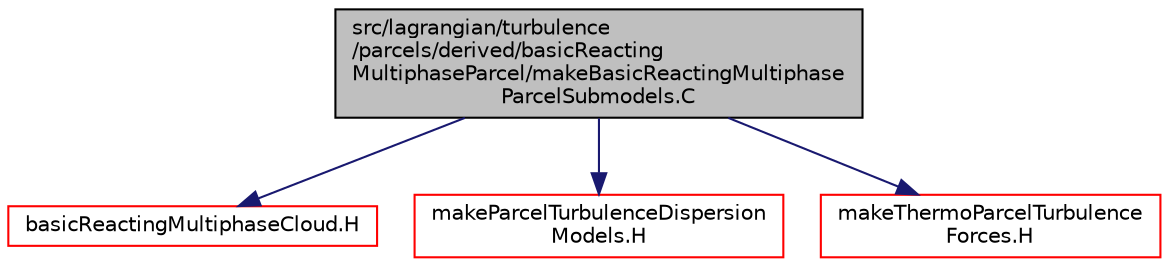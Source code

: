 digraph "src/lagrangian/turbulence/parcels/derived/basicReactingMultiphaseParcel/makeBasicReactingMultiphaseParcelSubmodels.C"
{
  bgcolor="transparent";
  edge [fontname="Helvetica",fontsize="10",labelfontname="Helvetica",labelfontsize="10"];
  node [fontname="Helvetica",fontsize="10",shape=record];
  Node0 [label="src/lagrangian/turbulence\l/parcels/derived/basicReacting\lMultiphaseParcel/makeBasicReactingMultiphase\lParcelSubmodels.C",height=0.2,width=0.4,color="black", fillcolor="grey75", style="filled", fontcolor="black"];
  Node0 -> Node1 [color="midnightblue",fontsize="10",style="solid",fontname="Helvetica"];
  Node1 [label="basicReactingMultiphaseCloud.H",height=0.2,width=0.4,color="red",URL="$a05852.html"];
  Node0 -> Node465 [color="midnightblue",fontsize="10",style="solid",fontname="Helvetica"];
  Node465 [label="makeParcelTurbulenceDispersion\lModels.H",height=0.2,width=0.4,color="red",URL="$a07484.html"];
  Node0 -> Node470 [color="midnightblue",fontsize="10",style="solid",fontname="Helvetica"];
  Node470 [label="makeThermoParcelTurbulence\lForces.H",height=0.2,width=0.4,color="red",URL="$a07487.html"];
}
